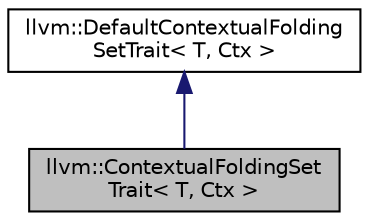 digraph "llvm::ContextualFoldingSetTrait&lt; T, Ctx &gt;"
{
 // LATEX_PDF_SIZE
  bgcolor="transparent";
  edge [fontname="Helvetica",fontsize="10",labelfontname="Helvetica",labelfontsize="10"];
  node [fontname="Helvetica",fontsize="10",shape=record];
  Node1 [label="llvm::ContextualFoldingSet\lTrait\< T, Ctx \>",height=0.2,width=0.4,color="black", fillcolor="grey75", style="filled", fontcolor="black",tooltip="ContextualFoldingSetTrait - Like FoldingSetTrait, but for ContextualFoldingSets."];
  Node2 -> Node1 [dir="back",color="midnightblue",fontsize="10",style="solid",fontname="Helvetica"];
  Node2 [label="llvm::DefaultContextualFolding\lSetTrait\< T, Ctx \>",height=0.2,width=0.4,color="black",URL="$structllvm_1_1DefaultContextualFoldingSetTrait.html",tooltip="DefaultContextualFoldingSetTrait - Like DefaultFoldingSetTrait, but for ContextualFoldingSets."];
}
